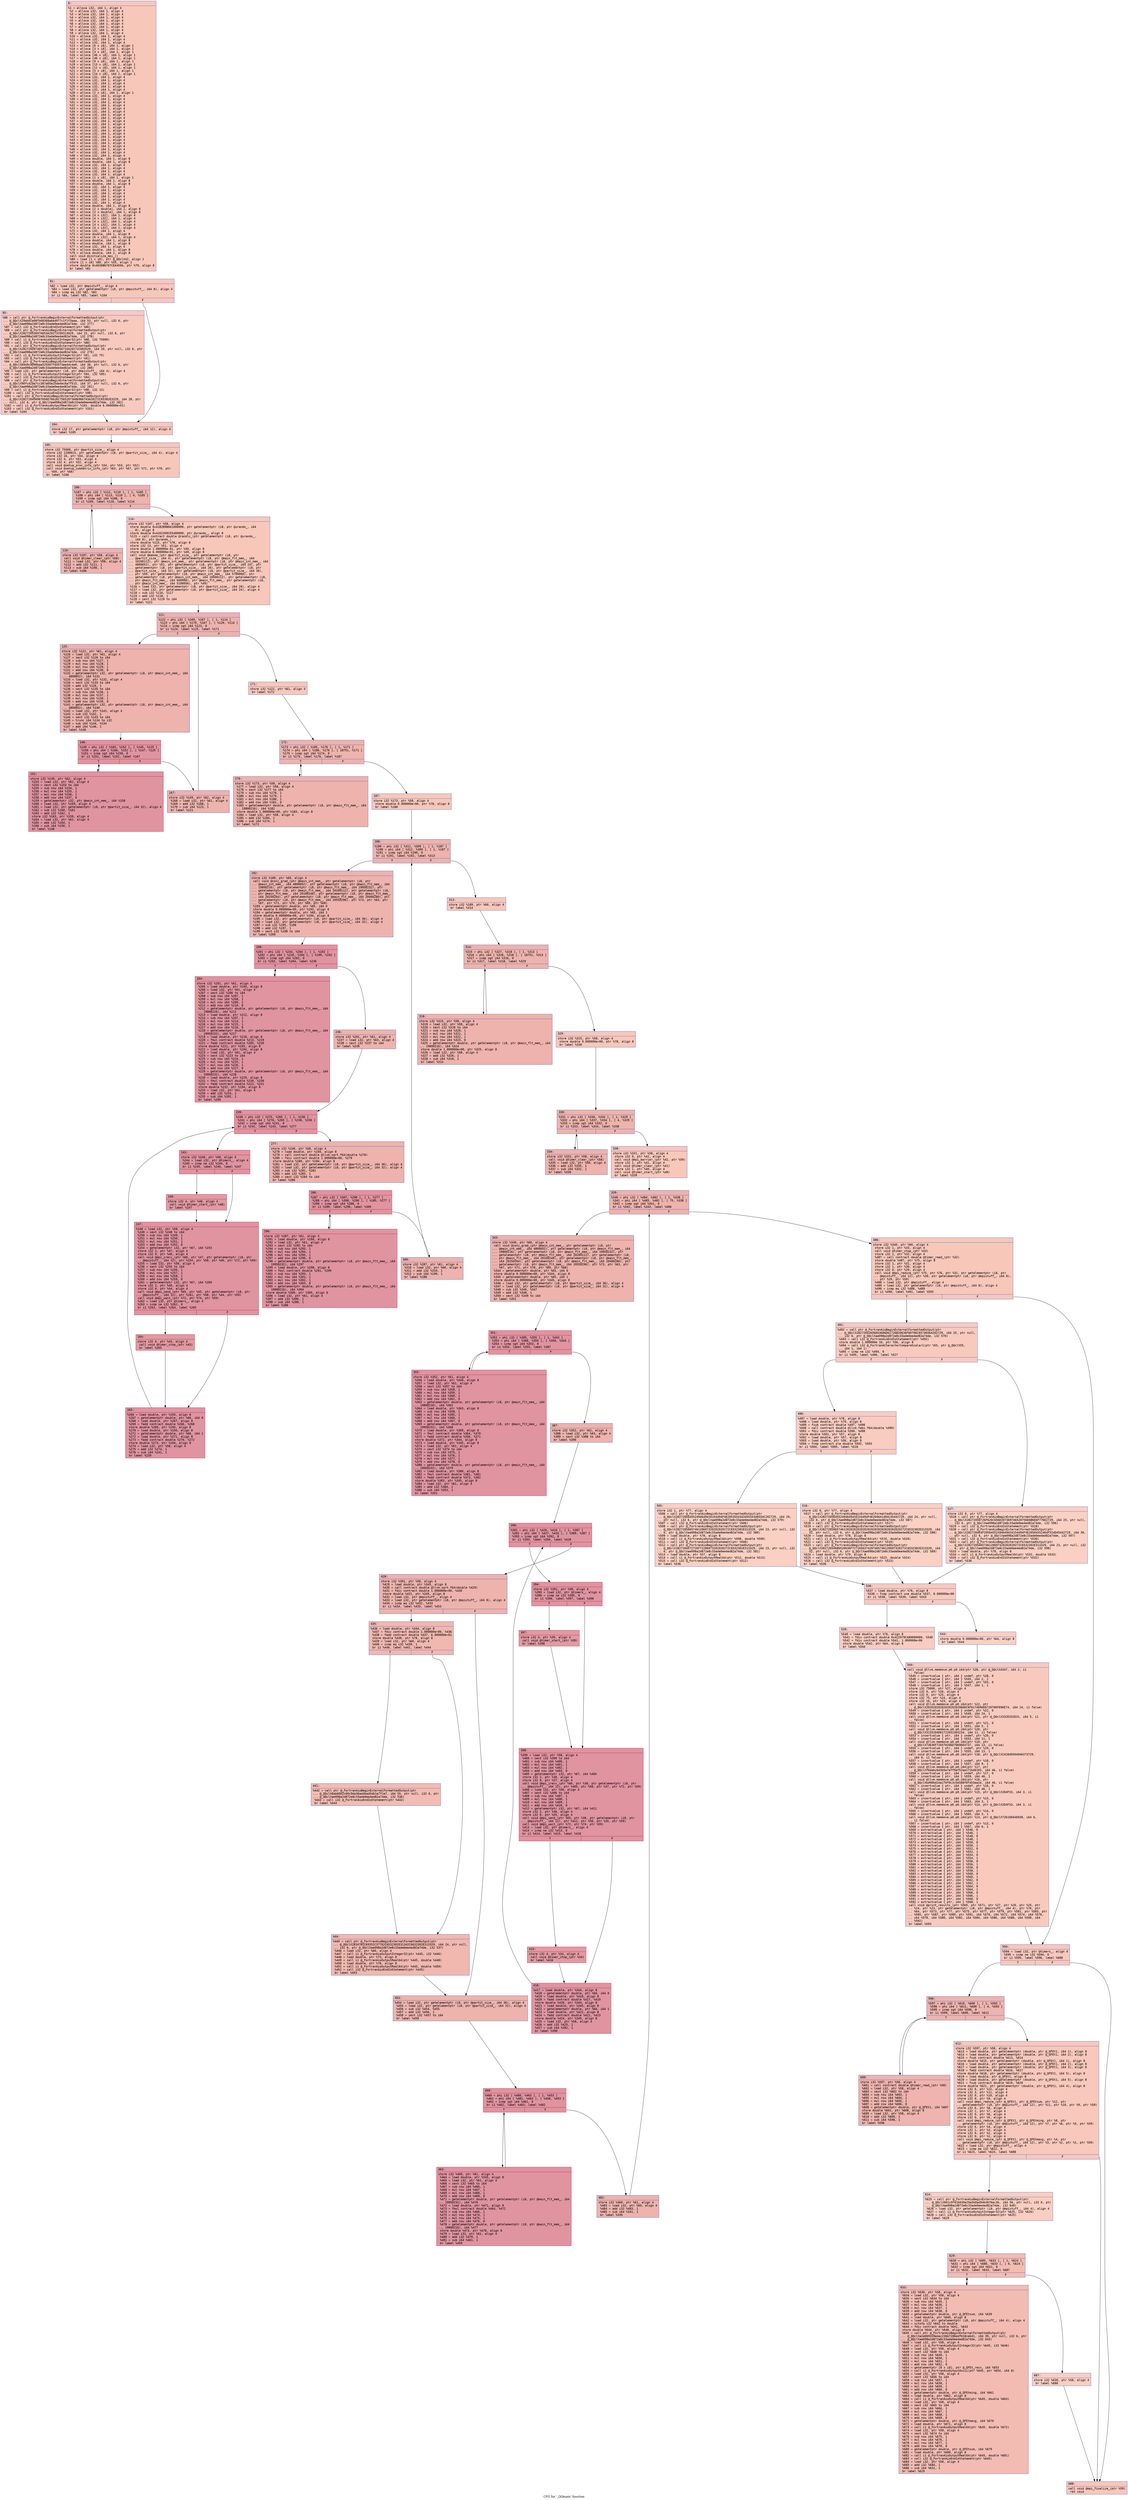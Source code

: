 digraph "CFG for '_QQmain' function" {
	label="CFG for '_QQmain' function";

	Node0x558b23f161f0 [shape=record,color="#3d50c3ff", style=filled, fillcolor="#ec7f6370" fontname="Courier",label="{0:\l|  %1 = alloca i32, i64 1, align 4\l  %2 = alloca i32, i64 1, align 4\l  %3 = alloca i32, i64 1, align 4\l  %4 = alloca i32, i64 1, align 4\l  %5 = alloca i32, i64 1, align 4\l  %6 = alloca i32, i64 1, align 4\l  %7 = alloca i32, i64 1, align 4\l  %8 = alloca i32, i64 1, align 4\l  %9 = alloca i32, i64 1, align 4\l  %10 = alloca i32, i64 1, align 4\l  %11 = alloca i32, i64 1, align 4\l  %12 = alloca i32, i64 1, align 4\l  %13 = alloca [6 x i8], i64 1, align 1\l  %14 = alloca [3 x i8], i64 1, align 1\l  %15 = alloca [3 x i8], i64 1, align 1\l  %16 = alloca [46 x i8], i64 1, align 1\l  %17 = alloca [46 x i8], i64 1, align 1\l  %18 = alloca [9 x i8], i64 1, align 1\l  %19 = alloca [13 x i8], i64 1, align 1\l  %20 = alloca [11 x i8], i64 1, align 1\l  %21 = alloca [5 x i8], i64 1, align 1\l  %22 = alloca [24 x i8], i64 1, align 1\l  %23 = alloca i32, i64 1, align 4\l  %24 = alloca i32, i64 1, align 4\l  %25 = alloca i32, i64 1, align 4\l  %26 = alloca i32, i64 1, align 4\l  %27 = alloca i32, i64 1, align 4\l  %28 = alloca [2 x i8], i64 1, align 1\l  %29 = alloca i32, i64 1, align 4\l  %30 = alloca i32, i64 1, align 4\l  %31 = alloca i32, i64 1, align 4\l  %32 = alloca i32, i64 1, align 4\l  %33 = alloca i32, i64 1, align 4\l  %34 = alloca i32, i64 1, align 4\l  %35 = alloca i32, i64 1, align 4\l  %36 = alloca i32, i64 1, align 4\l  %37 = alloca i32, i64 1, align 4\l  %38 = alloca i32, i64 1, align 4\l  %39 = alloca i32, i64 1, align 4\l  %40 = alloca i32, i64 1, align 4\l  %41 = alloca i32, i64 1, align 4\l  %42 = alloca i32, i64 1, align 4\l  %43 = alloca i32, i64 1, align 4\l  %44 = alloca i32, i64 1, align 4\l  %45 = alloca i32, i64 1, align 4\l  %46 = alloca i32, i64 1, align 4\l  %47 = alloca i32, i64 1, align 4\l  %48 = alloca i32, i64 1, align 4\l  %49 = alloca double, i64 1, align 8\l  %50 = alloca double, i64 1, align 8\l  %51 = alloca i32, i64 1, align 4\l  %52 = alloca i32, i64 1, align 4\l  %53 = alloca i32, i64 1, align 4\l  %54 = alloca i32, i64 1, align 4\l  %55 = alloca [1 x i8], i64 1, align 1\l  %56 = alloca double, i64 1, align 8\l  %57 = alloca double, i64 1, align 8\l  %58 = alloca i32, i64 1, align 4\l  %59 = alloca i32, i64 1, align 4\l  %60 = alloca i32, i64 1, align 4\l  %61 = alloca i32, i64 1, align 4\l  %62 = alloca i32, i64 1, align 4\l  %63 = alloca i32, i64 1, align 4\l  %64 = alloca double, i64 1, align 8\l  %65 = alloca [2 x double], i64 1, align 8\l  %66 = alloca [2 x double], i64 1, align 8\l  %67 = alloca [4 x i32], i64 1, align 4\l  %68 = alloca [4 x i32], i64 1, align 4\l  %69 = alloca [4 x i32], i64 1, align 4\l  %70 = alloca [4 x i32], i64 1, align 4\l  %71 = alloca [4 x i32], i64 1, align 4\l  %72 = alloca i32, i64 1, align 4\l  %73 = alloca double, i64 1, align 8\l  %74 = alloca [6 x i32], i64 1, align 4\l  %75 = alloca double, i64 1, align 8\l  %76 = alloca double, i64 1, align 8\l  %77 = alloca i32, i64 1, align 4\l  %78 = alloca double, i64 1, align 8\l  %79 = alloca double, i64 1, align 8\l  call void @initialize_mpi_()\l  %80 = load [1 x i8], ptr @_QQclX42, align 1\l  store [1 x i8] %80, ptr %55, align 1\l  store double 0x4036B6767CEA459A, ptr %79, align 8\l  br label %81\l}"];
	Node0x558b23f161f0 -> Node0x558b23f199c0[tooltip="0 -> 81\nProbability 100.00%" ];
	Node0x558b23f199c0 [shape=record,color="#3d50c3ff", style=filled, fillcolor="#ec7f6370" fontname="Courier",label="{81:\l|  %82 = load i32, ptr @mpistuff_, align 4\l  %83 = load i32, ptr getelementptr (i8, ptr @mpistuff_, i64 8), align 4\l  %84 = icmp eq i32 %82, %83\l  br i1 %84, label %85, label %104\l|{<s0>T|<s1>F}}"];
	Node0x558b23f199c0:s0 -> Node0x558b23ee96f0[tooltip="81 -> 85\nProbability 50.00%" ];
	Node0x558b23f199c0:s1 -> Node0x558b23ee9740[tooltip="81 -> 104\nProbability 50.00%" ];
	Node0x558b23ee96f0 [shape=record,color="#3d50c3ff", style=filled, fillcolor="#ef886b70" fontname="Courier",label="{85:\l|  %86 = call ptr @_FortranAioBeginExternalFormattedOutput(ptr\l... @_QQclX29ab0ce08fb68368a6e4977c1f1f3aaa, i64 53, ptr null, i32 6, ptr\l... @_QQclXae098a2d872e8c33ade0ee4ed82a74de, i32 277)\l  %87 = call i32 @_FortranAioEndIoStatement(ptr %86)\l  %88 = call ptr @_FortranAioBeginExternalFormattedOutput(ptr\l... @_QQclX28272053697A653A20272C69313029, i64 15, ptr null, i32 6, ptr\l... @_QQclXae098a2d872e8c33ade0ee4ed82a74de, i32 278)\l  %89 = call i1 @_FortranAioOutputInteger32(ptr %88, i32 75000)\l  %90 = call i32 @_FortranAioEndIoStatement(ptr %88)\l  %91 = call ptr @_FortranAioBeginExternalFormattedOutput(ptr\l... @_QQclX282720497465726174696F6E733A20272C693529, i64 20, ptr null, i32 6, ptr\l... @_QQclXae098a2d872e8c33ade0ee4ed82a74de, i32 279)\l  %92 = call i1 @_FortranAioOutputInteger32(ptr %91, i32 75)\l  %93 = call i32 @_FortranAioEndIoStatement(ptr %91)\l  %94 = call ptr @_FortranAioBeginExternalFormattedOutput(ptr\l... @_QQclX6949c9090baa525507fd3573ee44c4e0, i64 36, ptr null, i32 6, ptr\l... @_QQclXae098a2d872e8c33ade0ee4ed82a74de, i32 280)\l  %95 = load i32, ptr getelementptr (i8, ptr @mpistuff_, i64 4), align 4\l  %96 = call i1 @_FortranAioOutputInteger32(ptr %94, i32 %95)\l  %97 = call i32 @_FortranAioEndIoStatement(ptr %94)\l  %98 = call ptr @_FortranAioBeginExternalFormattedOutput(ptr\l... @_QQclX90fc42aa7cc387a05e25de4ec6a7f515, i64 37, ptr null, i32 6, ptr\l... @_QQclXae098a2d872e8c33ade0ee4ed82a74de, i32 281)\l  %99 = call i1 @_FortranAioOutputInteger32(ptr %98, i32 13)\l  %100 = call i32 @_FortranAioEndIoStatement(ptr %98)\l  %101 = call ptr @_FortranAioBeginExternalFormattedOutput(ptr\l... @_QQclX282720456967656E76616C75652073686966743A20272C65382E3329, i64 28, ptr\l... null, i32 6, ptr @_QQclXae098a2d872e8c33ade0ee4ed82a74de, i32 282)\l  %102 = call i1 @_FortranAioOutputReal64(ptr %101, double 6.000000e+01)\l  %103 = call i32 @_FortranAioEndIoStatement(ptr %101)\l  br label %104\l}"];
	Node0x558b23ee96f0 -> Node0x558b23ee9740[tooltip="85 -> 104\nProbability 100.00%" ];
	Node0x558b23ee9740 [shape=record,color="#3d50c3ff", style=filled, fillcolor="#ec7f6370" fontname="Courier",label="{104:\l|  store i32 17, ptr getelementptr (i8, ptr @mpistuff_, i64 12), align 4\l  br label %105\l}"];
	Node0x558b23ee9740 -> Node0x558b23f18330[tooltip="104 -> 105\nProbability 100.00%" ];
	Node0x558b23f18330 [shape=record,color="#3d50c3ff", style=filled, fillcolor="#ec7f6370" fontname="Courier",label="{105:\l|  store i32 75000, ptr @partit_size_, align 4\l  store i32 1200013, ptr getelementptr (i8, ptr @partit_size_, i64 4), align 4\l  store i32 16, ptr %54, align 4\l  store i32 4, ptr %53, align 4\l  store i32 4, ptr %52, align 4\l  call void @setup_proc_info_(ptr %54, ptr %53, ptr %52)\l  call void @setup_submatrix_info_(ptr %63, ptr %67, ptr %71, ptr %70, ptr\l... %69, ptr %68)\l  br label %106\l}"];
	Node0x558b23f18330 -> Node0x558b23f581d0[tooltip="105 -> 106\nProbability 100.00%" ];
	Node0x558b23f581d0 [shape=record,color="#3d50c3ff", style=filled, fillcolor="#d6524470" fontname="Courier",label="{106:\l|  %107 = phi i32 [ %112, %110 ], [ 1, %105 ]\l  %108 = phi i64 [ %113, %110 ], [ 4, %105 ]\l  %109 = icmp sgt i64 %108, 0\l  br i1 %109, label %110, label %114\l|{<s0>T|<s1>F}}"];
	Node0x558b23f581d0:s0 -> Node0x558b23f58290[tooltip="106 -> 110\nProbability 96.88%" ];
	Node0x558b23f581d0:s1 -> Node0x558b23f584f0[tooltip="106 -> 114\nProbability 3.12%" ];
	Node0x558b23f58290 [shape=record,color="#3d50c3ff", style=filled, fillcolor="#d6524470" fontname="Courier",label="{110:\l|  store i32 %107, ptr %58, align 4\l  call void @timer_clear_(ptr %58)\l  %111 = load i32, ptr %58, align 4\l  %112 = add i32 %111, 1\l  %113 = sub i64 %108, 1\l  br label %106\l}"];
	Node0x558b23f58290 -> Node0x558b23f581d0[tooltip="110 -> 106\nProbability 100.00%" ];
	Node0x558b23f584f0 [shape=record,color="#3d50c3ff", style=filled, fillcolor="#ec7f6370" fontname="Courier",label="{114:\l|  store i32 %107, ptr %58, align 4\l  store double 0x41B2B9B0A1000000, ptr getelementptr (i8, ptr @urando_, i64\l... 8), align 8\l  store double 0x41D2309CE5400000, ptr @urando_, align 8\l  %115 = call contract double @randlc_(ptr getelementptr (i8, ptr @urando_,\l... i64 8), ptr @urando_)\l  store double %115, ptr %78, align 8\l  store i32 13, ptr %51, align 4\l  store double 1.000000e-01, ptr %50, align 8\l  store double 6.000000e+01, ptr %49, align 8\l  call void @makea_(ptr @partit_size_, ptr getelementptr (i8, ptr\l... @partit_size_, i64 4), ptr getelementptr (i8, ptr @main_flt_mem_, i64\l... 10200112), ptr @main_int_mem_, ptr getelementptr (i8, ptr @main_int_mem_, i64\l... 4800052), ptr %51, ptr getelementptr (i8, ptr @partit_size_, i64 24), ptr\l... getelementptr (i8, ptr @partit_size_, i64 28), ptr getelementptr (i8, ptr\l... @partit_size_, i64 32), ptr getelementptr (i8, ptr @partit_size_, i64 36),\l... ptr %50, ptr getelementptr (i8, ptr @main_int_mem_, i64 5700060), ptr\l... getelementptr (i8, ptr @main_int_mem_, i64 10500112), ptr getelementptr (i8,\l... ptr @main_flt_mem_, i64 600008), ptr @main_flt_mem_, ptr getelementptr (i8,\l... ptr @main_int_mem_, i64 5100056), ptr %49)\l  %116 = load i32, ptr getelementptr (i8, ptr @partit_size_, i64 28), align 4\l  %117 = load i32, ptr getelementptr (i8, ptr @partit_size_, i64 24), align 4\l  %118 = sub i32 %116, %117\l  %119 = add i32 %118, 1\l  %120 = sext i32 %119 to i64\l  br label %121\l}"];
	Node0x558b23f584f0 -> Node0x558b23f59da0[tooltip="114 -> 121\nProbability 100.00%" ];
	Node0x558b23f59da0 [shape=record,color="#3d50c3ff", style=filled, fillcolor="#d6524470" fontname="Courier",label="{121:\l|  %122 = phi i32 [ %169, %167 ], [ 1, %114 ]\l  %123 = phi i64 [ %170, %167 ], [ %120, %114 ]\l  %124 = icmp sgt i64 %123, 0\l  br i1 %124, label %125, label %171\l|{<s0>T|<s1>F}}"];
	Node0x558b23f59da0:s0 -> Node0x558b23f5a130[tooltip="121 -> 125\nProbability 96.88%" ];
	Node0x558b23f59da0:s1 -> Node0x558b23f5a1c0[tooltip="121 -> 171\nProbability 3.12%" ];
	Node0x558b23f5a130 [shape=record,color="#3d50c3ff", style=filled, fillcolor="#d6524470" fontname="Courier",label="{125:\l|  store i32 %122, ptr %61, align 4\l  %126 = load i32, ptr %61, align 4\l  %127 = sext i32 %126 to i64\l  %128 = sub nsw i64 %127, 1\l  %129 = mul nsw i64 %128, 1\l  %130 = mul nsw i64 %129, 1\l  %131 = add nsw i64 %130, 0\l  %132 = getelementptr i32, ptr getelementptr (i8, ptr @main_int_mem_, i64\l... 4800052), i64 %131\l  %133 = load i32, ptr %132, align 4\l  %134 = sext i32 %133 to i64\l  %135 = add i32 %126, 1\l  %136 = sext i32 %135 to i64\l  %137 = sub nsw i64 %136, 1\l  %138 = mul nsw i64 %137, 1\l  %139 = mul nsw i64 %138, 1\l  %140 = add nsw i64 %139, 0\l  %141 = getelementptr i32, ptr getelementptr (i8, ptr @main_int_mem_, i64\l... 4800052), i64 %140\l  %142 = load i32, ptr %141, align 4\l  %143 = sub i32 %142, 1\l  %144 = sext i32 %143 to i64\l  %145 = trunc i64 %134 to i32\l  %146 = sub i64 %144, %134\l  %147 = add i64 %146, 1\l  br label %148\l}"];
	Node0x558b23f5a130 -> Node0x558b23f5af50[tooltip="125 -> 148\nProbability 100.00%" ];
	Node0x558b23f5af50 [shape=record,color="#b70d28ff", style=filled, fillcolor="#b70d2870" fontname="Courier",label="{148:\l|  %149 = phi i32 [ %165, %152 ], [ %145, %125 ]\l  %150 = phi i64 [ %166, %152 ], [ %147, %125 ]\l  %151 = icmp sgt i64 %150, 0\l  br i1 %151, label %152, label %167\l|{<s0>T|<s1>F}}"];
	Node0x558b23f5af50:s0 -> Node0x558b23f5b040[tooltip="148 -> 152\nProbability 96.88%" ];
	Node0x558b23f5af50:s1 -> Node0x558b23f59e60[tooltip="148 -> 167\nProbability 3.12%" ];
	Node0x558b23f5b040 [shape=record,color="#b70d28ff", style=filled, fillcolor="#b70d2870" fontname="Courier",label="{152:\l|  store i32 %149, ptr %62, align 4\l  %153 = load i32, ptr %62, align 4\l  %154 = sext i32 %153 to i64\l  %155 = sub nsw i64 %154, 1\l  %156 = mul nsw i64 %155, 1\l  %157 = mul nsw i64 %156, 1\l  %158 = add nsw i64 %157, 0\l  %159 = getelementptr i32, ptr @main_int_mem_, i64 %158\l  %160 = load i32, ptr %159, align 4\l  %161 = load i32, ptr getelementptr (i8, ptr @partit_size_, i64 32), align 4\l  %162 = sub i32 %160, %161\l  %163 = add i32 %162, 1\l  store i32 %163, ptr %159, align 4\l  %164 = load i32, ptr %62, align 4\l  %165 = add i32 %164, 1\l  %166 = sub i64 %150, 1\l  br label %148\l}"];
	Node0x558b23f5b040 -> Node0x558b23f5af50[tooltip="152 -> 148\nProbability 100.00%" ];
	Node0x558b23f59e60 [shape=record,color="#3d50c3ff", style=filled, fillcolor="#d6524470" fontname="Courier",label="{167:\l|  store i32 %149, ptr %62, align 4\l  %168 = load i32, ptr %61, align 4\l  %169 = add i32 %168, 1\l  %170 = sub i64 %123, 1\l  br label %121\l}"];
	Node0x558b23f59e60 -> Node0x558b23f59da0[tooltip="167 -> 121\nProbability 100.00%" ];
	Node0x558b23f5a1c0 [shape=record,color="#3d50c3ff", style=filled, fillcolor="#ec7f6370" fontname="Courier",label="{171:\l|  store i32 %122, ptr %61, align 4\l  br label %172\l}"];
	Node0x558b23f5a1c0 -> Node0x558b23f5c090[tooltip="171 -> 172\nProbability 100.00%" ];
	Node0x558b23f5c090 [shape=record,color="#3d50c3ff", style=filled, fillcolor="#d6524470" fontname="Courier",label="{172:\l|  %173 = phi i32 [ %185, %176 ], [ 1, %171 ]\l  %174 = phi i64 [ %186, %176 ], [ 18751, %171 ]\l  %175 = icmp sgt i64 %174, 0\l  br i1 %175, label %176, label %187\l|{<s0>T|<s1>F}}"];
	Node0x558b23f5c090:s0 -> Node0x558b23f5c150[tooltip="172 -> 176\nProbability 96.88%" ];
	Node0x558b23f5c090:s1 -> Node0x558b23f5c3b0[tooltip="172 -> 187\nProbability 3.12%" ];
	Node0x558b23f5c150 [shape=record,color="#3d50c3ff", style=filled, fillcolor="#d6524470" fontname="Courier",label="{176:\l|  store i32 %173, ptr %58, align 4\l  %177 = load i32, ptr %58, align 4\l  %178 = sext i32 %177 to i64\l  %179 = sub nsw i64 %178, 1\l  %180 = mul nsw i64 %179, 1\l  %181 = mul nsw i64 %180, 1\l  %182 = add nsw i64 %181, 0\l  %183 = getelementptr double, ptr getelementptr (i8, ptr @main_flt_mem_, i64\l... 19800216), i64 %182\l  store double 1.000000e+00, ptr %183, align 8\l  %184 = load i32, ptr %58, align 4\l  %185 = add i32 %184, 1\l  %186 = sub i64 %174, 1\l  br label %172\l}"];
	Node0x558b23f5c150 -> Node0x558b23f5c090[tooltip="176 -> 172\nProbability 100.00%" ];
	Node0x558b23f5c3b0 [shape=record,color="#3d50c3ff", style=filled, fillcolor="#ec7f6370" fontname="Courier",label="{187:\l|  store i32 %173, ptr %58, align 4\l  store double 0.000000e+00, ptr %78, align 8\l  br label %188\l}"];
	Node0x558b23f5c3b0 -> Node0x558b23f5cd80[tooltip="187 -> 188\nProbability 100.00%" ];
	Node0x558b23f5cd80 [shape=record,color="#3d50c3ff", style=filled, fillcolor="#d6524470" fontname="Courier",label="{188:\l|  %189 = phi i32 [ %311, %309 ], [ 1, %187 ]\l  %190 = phi i64 [ %312, %309 ], [ 1, %187 ]\l  %191 = icmp sgt i64 %190, 0\l  br i1 %191, label %192, label %313\l|{<s0>T|<s1>F}}"];
	Node0x558b23f5cd80:s0 -> Node0x558b23f1beb0[tooltip="188 -> 192\nProbability 96.88%" ];
	Node0x558b23f5cd80:s1 -> Node0x558b23f1bf00[tooltip="188 -> 313\nProbability 3.12%" ];
	Node0x558b23f1beb0 [shape=record,color="#3d50c3ff", style=filled, fillcolor="#d6524470" fontname="Courier",label="{192:\l|  store i32 %189, ptr %60, align 4\l  call void @conj_grad_(ptr @main_int_mem_, ptr getelementptr (i8, ptr\l... @main_int_mem_, i64 4800052), ptr getelementptr (i8, ptr @main_flt_mem_, i64\l... 19800216), ptr getelementptr (i8, ptr @main_flt_mem_, i64 19950232), ptr\l... getelementptr (i8, ptr @main_flt_mem_, i64 10200112), ptr getelementptr (i8,\l... ptr @main_flt_mem_, i64 20100248), ptr getelementptr (i8, ptr @main_flt_mem_,\l... i64 20250264), ptr getelementptr (i8, ptr @main_flt_mem_, i64 20400280), ptr\l... getelementptr (i8, ptr @main_flt_mem_, i64 20550296), ptr %73, ptr %63, ptr\l... %67, ptr %71, ptr %70, ptr %69, ptr %68)\l  %193 = getelementptr double, ptr %65, i64 0\l  store double 0.000000e+00, ptr %193, align 8\l  %194 = getelementptr double, ptr %65, i64 1\l  store double 0.000000e+00, ptr %194, align 8\l  %195 = load i32, ptr getelementptr (i8, ptr @partit_size_, i64 36), align 4\l  %196 = load i32, ptr getelementptr (i8, ptr @partit_size_, i64 32), align 4\l  %197 = sub i32 %195, %196\l  %198 = add i32 %197, 1\l  %199 = sext i32 %198 to i64\l  br label %200\l}"];
	Node0x558b23f1beb0 -> Node0x558b23f1ccb0[tooltip="192 -> 200\nProbability 100.00%" ];
	Node0x558b23f1ccb0 [shape=record,color="#b70d28ff", style=filled, fillcolor="#b70d2870" fontname="Courier",label="{200:\l|  %201 = phi i32 [ %234, %204 ], [ 1, %192 ]\l  %202 = phi i64 [ %235, %204 ], [ %199, %192 ]\l  %203 = icmp sgt i64 %202, 0\l  br i1 %203, label %204, label %236\l|{<s0>T|<s1>F}}"];
	Node0x558b23f1ccb0:s0 -> Node0x558b23f1cd70[tooltip="200 -> 204\nProbability 96.88%" ];
	Node0x558b23f1ccb0:s1 -> Node0x558b23f5f270[tooltip="200 -> 236\nProbability 3.12%" ];
	Node0x558b23f1cd70 [shape=record,color="#b70d28ff", style=filled, fillcolor="#b70d2870" fontname="Courier",label="{204:\l|  store i32 %201, ptr %61, align 4\l  %205 = load double, ptr %193, align 8\l  %206 = load i32, ptr %61, align 4\l  %207 = sext i32 %206 to i64\l  %208 = sub nsw i64 %207, 1\l  %209 = mul nsw i64 %208, 1\l  %210 = mul nsw i64 %209, 1\l  %211 = add nsw i64 %210, 0\l  %212 = getelementptr double, ptr getelementptr (i8, ptr @main_flt_mem_, i64\l... 19800216), i64 %211\l  %213 = load double, ptr %212, align 8\l  %214 = sub nsw i64 %207, 1\l  %215 = mul nsw i64 %214, 1\l  %216 = mul nsw i64 %215, 1\l  %217 = add nsw i64 %216, 0\l  %218 = getelementptr double, ptr getelementptr (i8, ptr @main_flt_mem_, i64\l... 19950232), i64 %217\l  %219 = load double, ptr %218, align 8\l  %220 = fmul contract double %213, %219\l  %221 = fadd contract double %205, %220\l  store double %221, ptr %193, align 8\l  %222 = load double, ptr %194, align 8\l  %223 = load i32, ptr %61, align 4\l  %224 = sext i32 %223 to i64\l  %225 = sub nsw i64 %224, 1\l  %226 = mul nsw i64 %225, 1\l  %227 = mul nsw i64 %226, 1\l  %228 = add nsw i64 %227, 0\l  %229 = getelementptr double, ptr getelementptr (i8, ptr @main_flt_mem_, i64\l... 19950232), i64 %228\l  %230 = load double, ptr %229, align 8\l  %231 = fmul contract double %230, %230\l  %232 = fadd contract double %222, %231\l  store double %232, ptr %194, align 8\l  %233 = load i32, ptr %61, align 4\l  %234 = add i32 %233, 1\l  %235 = sub i64 %202, 1\l  br label %200\l}"];
	Node0x558b23f1cd70 -> Node0x558b23f1ccb0[tooltip="204 -> 200\nProbability 100.00%" ];
	Node0x558b23f5f270 [shape=record,color="#3d50c3ff", style=filled, fillcolor="#d6524470" fontname="Courier",label="{236:\l|  store i32 %201, ptr %61, align 4\l  %237 = load i32, ptr %63, align 4\l  %238 = sext i32 %237 to i64\l  br label %239\l}"];
	Node0x558b23f5f270 -> Node0x558b23f60870[tooltip="236 -> 239\nProbability 100.00%" ];
	Node0x558b23f60870 [shape=record,color="#b70d28ff", style=filled, fillcolor="#b70d2870" fontname="Courier",label="{239:\l|  %240 = phi i32 [ %275, %265 ], [ 1, %236 ]\l  %241 = phi i64 [ %276, %265 ], [ %238, %236 ]\l  %242 = icmp sgt i64 %241, 0\l  br i1 %242, label %243, label %277\l|{<s0>T|<s1>F}}"];
	Node0x558b23f60870:s0 -> Node0x558b23f60b90[tooltip="239 -> 243\nProbability 96.88%" ];
	Node0x558b23f60870:s1 -> Node0x558b23f60be0[tooltip="239 -> 277\nProbability 3.12%" ];
	Node0x558b23f60b90 [shape=record,color="#b70d28ff", style=filled, fillcolor="#b70d2870" fontname="Courier",label="{243:\l|  store i32 %240, ptr %58, align 4\l  %244 = load i32, ptr @timers_, align 4\l  %245 = icmp ne i32 %244, 0\l  br i1 %245, label %246, label %247\l|{<s0>T|<s1>F}}"];
	Node0x558b23f60b90:s0 -> Node0x558b23f60ed0[tooltip="243 -> 246\nProbability 62.50%" ];
	Node0x558b23f60b90:s1 -> Node0x558b23f60f20[tooltip="243 -> 247\nProbability 37.50%" ];
	Node0x558b23f60ed0 [shape=record,color="#b70d28ff", style=filled, fillcolor="#bb1b2c70" fontname="Courier",label="{246:\l|  store i32 4, ptr %48, align 4\l  call void @timer_start_(ptr %48)\l  br label %247\l}"];
	Node0x558b23f60ed0 -> Node0x558b23f60f20[tooltip="246 -> 247\nProbability 100.00%" ];
	Node0x558b23f60f20 [shape=record,color="#b70d28ff", style=filled, fillcolor="#b70d2870" fontname="Courier",label="{247:\l|  %248 = load i32, ptr %58, align 4\l  %249 = sext i32 %248 to i64\l  %250 = sub nsw i64 %249, 1\l  %251 = mul nsw i64 %250, 1\l  %252 = mul nsw i64 %251, 1\l  %253 = add nsw i64 %252, 0\l  %254 = getelementptr i32, ptr %67, i64 %253\l  store i32 2, ptr %47, align 4\l  store i32 0, ptr %46, align 4\l  call void @mpi_irecv_(ptr %66, ptr %47, ptr getelementptr (i8, ptr\l... @mpistuff_, i64 12), ptr %254, ptr %58, ptr %46, ptr %72, ptr %59)\l  %255 = load i32, ptr %58, align 4\l  %256 = sext i32 %255 to i64\l  %257 = sub nsw i64 %256, 1\l  %258 = mul nsw i64 %257, 1\l  %259 = mul nsw i64 %258, 1\l  %260 = add nsw i64 %259, 0\l  %261 = getelementptr i32, ptr %67, i64 %260\l  store i32 2, ptr %45, align 4\l  store i32 0, ptr %44, align 4\l  call void @mpi_send_(ptr %65, ptr %45, ptr getelementptr (i8, ptr\l... @mpistuff_, i64 12), ptr %261, ptr %58, ptr %44, ptr %59)\l  call void @mpi_wait_(ptr %72, ptr %74, ptr %59)\l  %262 = load i32, ptr @timers_, align 4\l  %263 = icmp ne i32 %262, 0\l  br i1 %263, label %264, label %265\l|{<s0>T|<s1>F}}"];
	Node0x558b23f60f20:s0 -> Node0x558b23f62510[tooltip="247 -> 264\nProbability 62.50%" ];
	Node0x558b23f60f20:s1 -> Node0x558b23f60930[tooltip="247 -> 265\nProbability 37.50%" ];
	Node0x558b23f62510 [shape=record,color="#b70d28ff", style=filled, fillcolor="#bb1b2c70" fontname="Courier",label="{264:\l|  store i32 4, ptr %43, align 4\l  call void @timer_stop_(ptr %43)\l  br label %265\l}"];
	Node0x558b23f62510 -> Node0x558b23f60930[tooltip="264 -> 265\nProbability 100.00%" ];
	Node0x558b23f60930 [shape=record,color="#b70d28ff", style=filled, fillcolor="#b70d2870" fontname="Courier",label="{265:\l|  %266 = load double, ptr %193, align 8\l  %267 = getelementptr double, ptr %66, i64 0\l  %268 = load double, ptr %267, align 8\l  %269 = fadd contract double %266, %268\l  store double %269, ptr %193, align 8\l  %270 = load double, ptr %194, align 8\l  %271 = getelementptr double, ptr %66, i64 1\l  %272 = load double, ptr %271, align 8\l  %273 = fadd contract double %270, %272\l  store double %273, ptr %194, align 8\l  %274 = load i32, ptr %58, align 4\l  %275 = add i32 %274, 1\l  %276 = sub i64 %241, 1\l  br label %239\l}"];
	Node0x558b23f60930 -> Node0x558b23f60870[tooltip="265 -> 239\nProbability 100.00%" ];
	Node0x558b23f60be0 [shape=record,color="#3d50c3ff", style=filled, fillcolor="#d6524470" fontname="Courier",label="{277:\l|  store i32 %240, ptr %58, align 4\l  %278 = load double, ptr %194, align 8\l  %279 = call contract double @llvm.sqrt.f64(double %278)\l  %280 = fdiv contract double 1.000000e+00, %279\l  store double %280, ptr %194, align 8\l  %281 = load i32, ptr getelementptr (i8, ptr @partit_size_, i64 36), align 4\l  %282 = load i32, ptr getelementptr (i8, ptr @partit_size_, i64 32), align 4\l  %283 = sub i32 %281, %282\l  %284 = add i32 %283, 1\l  %285 = sext i32 %284 to i64\l  br label %286\l}"];
	Node0x558b23f60be0 -> Node0x558b23f63750[tooltip="277 -> 286\nProbability 100.00%" ];
	Node0x558b23f63750 [shape=record,color="#b70d28ff", style=filled, fillcolor="#b70d2870" fontname="Courier",label="{286:\l|  %287 = phi i32 [ %307, %290 ], [ 1, %277 ]\l  %288 = phi i64 [ %308, %290 ], [ %285, %277 ]\l  %289 = icmp sgt i64 %288, 0\l  br i1 %289, label %290, label %309\l|{<s0>T|<s1>F}}"];
	Node0x558b23f63750:s0 -> Node0x558b23f63810[tooltip="286 -> 290\nProbability 96.88%" ];
	Node0x558b23f63750:s1 -> Node0x558b23f5ce40[tooltip="286 -> 309\nProbability 3.12%" ];
	Node0x558b23f63810 [shape=record,color="#b70d28ff", style=filled, fillcolor="#b70d2870" fontname="Courier",label="{290:\l|  store i32 %287, ptr %61, align 4\l  %291 = load double, ptr %194, align 8\l  %292 = load i32, ptr %61, align 4\l  %293 = sext i32 %292 to i64\l  %294 = sub nsw i64 %293, 1\l  %295 = mul nsw i64 %294, 1\l  %296 = mul nsw i64 %295, 1\l  %297 = add nsw i64 %296, 0\l  %298 = getelementptr double, ptr getelementptr (i8, ptr @main_flt_mem_, i64\l... 19950232), i64 %297\l  %299 = load double, ptr %298, align 8\l  %300 = fmul contract double %291, %299\l  %301 = sub nsw i64 %293, 1\l  %302 = mul nsw i64 %301, 1\l  %303 = mul nsw i64 %302, 1\l  %304 = add nsw i64 %303, 0\l  %305 = getelementptr double, ptr getelementptr (i8, ptr @main_flt_mem_, i64\l... 19800216), i64 %304\l  store double %300, ptr %305, align 8\l  %306 = load i32, ptr %61, align 4\l  %307 = add i32 %306, 1\l  %308 = sub i64 %288, 1\l  br label %286\l}"];
	Node0x558b23f63810 -> Node0x558b23f63750[tooltip="290 -> 286\nProbability 100.00%" ];
	Node0x558b23f5ce40 [shape=record,color="#3d50c3ff", style=filled, fillcolor="#d6524470" fontname="Courier",label="{309:\l|  store i32 %287, ptr %61, align 4\l  %310 = load i32, ptr %60, align 4\l  %311 = add i32 %310, 1\l  %312 = sub i64 %190, 1\l  br label %188\l}"];
	Node0x558b23f5ce40 -> Node0x558b23f5cd80[tooltip="309 -> 188\nProbability 100.00%" ];
	Node0x558b23f1bf00 [shape=record,color="#3d50c3ff", style=filled, fillcolor="#ec7f6370" fontname="Courier",label="{313:\l|  store i32 %189, ptr %60, align 4\l  br label %314\l}"];
	Node0x558b23f1bf00 -> Node0x558b23f64a00[tooltip="313 -> 314\nProbability 100.00%" ];
	Node0x558b23f64a00 [shape=record,color="#3d50c3ff", style=filled, fillcolor="#d6524470" fontname="Courier",label="{314:\l|  %315 = phi i32 [ %327, %318 ], [ 1, %313 ]\l  %316 = phi i64 [ %328, %318 ], [ 18751, %313 ]\l  %317 = icmp sgt i64 %316, 0\l  br i1 %317, label %318, label %329\l|{<s0>T|<s1>F}}"];
	Node0x558b23f64a00:s0 -> Node0x558b23f64ac0[tooltip="314 -> 318\nProbability 96.88%" ];
	Node0x558b23f64a00:s1 -> Node0x558b23f64d20[tooltip="314 -> 329\nProbability 3.12%" ];
	Node0x558b23f64ac0 [shape=record,color="#3d50c3ff", style=filled, fillcolor="#d6524470" fontname="Courier",label="{318:\l|  store i32 %315, ptr %58, align 4\l  %319 = load i32, ptr %58, align 4\l  %320 = sext i32 %319 to i64\l  %321 = sub nsw i64 %320, 1\l  %322 = mul nsw i64 %321, 1\l  %323 = mul nsw i64 %322, 1\l  %324 = add nsw i64 %323, 0\l  %325 = getelementptr double, ptr getelementptr (i8, ptr @main_flt_mem_, i64\l... 19800216), i64 %324\l  store double 1.000000e+00, ptr %325, align 8\l  %326 = load i32, ptr %58, align 4\l  %327 = add i32 %326, 1\l  %328 = sub i64 %316, 1\l  br label %314\l}"];
	Node0x558b23f64ac0 -> Node0x558b23f64a00[tooltip="318 -> 314\nProbability 100.00%" ];
	Node0x558b23f64d20 [shape=record,color="#3d50c3ff", style=filled, fillcolor="#ec7f6370" fontname="Courier",label="{329:\l|  store i32 %315, ptr %58, align 4\l  store double 0.000000e+00, ptr %78, align 8\l  br label %330\l}"];
	Node0x558b23f64d20 -> Node0x558b23f65680[tooltip="329 -> 330\nProbability 100.00%" ];
	Node0x558b23f65680 [shape=record,color="#3d50c3ff", style=filled, fillcolor="#d6524470" fontname="Courier",label="{330:\l|  %331 = phi i32 [ %336, %334 ], [ 1, %329 ]\l  %332 = phi i64 [ %337, %334 ], [ 4, %329 ]\l  %333 = icmp sgt i64 %332, 0\l  br i1 %333, label %334, label %338\l|{<s0>T|<s1>F}}"];
	Node0x558b23f65680:s0 -> Node0x558b23f65740[tooltip="330 -> 334\nProbability 96.88%" ];
	Node0x558b23f65680:s1 -> Node0x558b23f659a0[tooltip="330 -> 338\nProbability 3.12%" ];
	Node0x558b23f65740 [shape=record,color="#3d50c3ff", style=filled, fillcolor="#d6524470" fontname="Courier",label="{334:\l|  store i32 %331, ptr %58, align 4\l  call void @timer_clear_(ptr %58)\l  %335 = load i32, ptr %58, align 4\l  %336 = add i32 %335, 1\l  %337 = sub i64 %332, 1\l  br label %330\l}"];
	Node0x558b23f65740 -> Node0x558b23f65680[tooltip="334 -> 330\nProbability 100.00%" ];
	Node0x558b23f659a0 [shape=record,color="#3d50c3ff", style=filled, fillcolor="#ec7f6370" fontname="Courier",label="{338:\l|  store i32 %331, ptr %58, align 4\l  store i32 0, ptr %42, align 4\l  call void @mpi_barrier_(ptr %42, ptr %59)\l  store i32 1, ptr %41, align 4\l  call void @timer_clear_(ptr %41)\l  store i32 1, ptr %40, align 4\l  call void @timer_start_(ptr %40)\l  br label %339\l}"];
	Node0x558b23f659a0 -> Node0x558b23f66490[tooltip="338 -> 339\nProbability 100.00%" ];
	Node0x558b23f66490 [shape=record,color="#3d50c3ff", style=filled, fillcolor="#d6524470" fontname="Courier",label="{339:\l|  %340 = phi i32 [ %484, %482 ], [ 1, %338 ]\l  %341 = phi i64 [ %485, %482 ], [ 75, %338 ]\l  %342 = icmp sgt i64 %341, 0\l  br i1 %342, label %343, label %486\l|{<s0>T|<s1>F}}"];
	Node0x558b23f66490:s0 -> Node0x558b23f667b0[tooltip="339 -> 343\nProbability 96.88%" ];
	Node0x558b23f66490:s1 -> Node0x558b23f66800[tooltip="339 -> 486\nProbability 3.12%" ];
	Node0x558b23f667b0 [shape=record,color="#3d50c3ff", style=filled, fillcolor="#d6524470" fontname="Courier",label="{343:\l|  store i32 %340, ptr %60, align 4\l  call void @conj_grad_(ptr @main_int_mem_, ptr getelementptr (i8, ptr\l... @main_int_mem_, i64 4800052), ptr getelementptr (i8, ptr @main_flt_mem_, i64\l... 19800216), ptr getelementptr (i8, ptr @main_flt_mem_, i64 19950232), ptr\l... getelementptr (i8, ptr @main_flt_mem_, i64 10200112), ptr getelementptr (i8,\l... ptr @main_flt_mem_, i64 20100248), ptr getelementptr (i8, ptr @main_flt_mem_,\l... i64 20250264), ptr getelementptr (i8, ptr @main_flt_mem_, i64 20400280), ptr\l... getelementptr (i8, ptr @main_flt_mem_, i64 20550296), ptr %73, ptr %63, ptr\l... %67, ptr %71, ptr %70, ptr %69, ptr %68)\l  %344 = getelementptr double, ptr %65, i64 0\l  store double 0.000000e+00, ptr %344, align 8\l  %345 = getelementptr double, ptr %65, i64 1\l  store double 0.000000e+00, ptr %345, align 8\l  %346 = load i32, ptr getelementptr (i8, ptr @partit_size_, i64 36), align 4\l  %347 = load i32, ptr getelementptr (i8, ptr @partit_size_, i64 32), align 4\l  %348 = sub i32 %346, %347\l  %349 = add i32 %348, 1\l  %350 = sext i32 %349 to i64\l  br label %351\l}"];
	Node0x558b23f667b0 -> Node0x558b23f67180[tooltip="343 -> 351\nProbability 100.00%" ];
	Node0x558b23f67180 [shape=record,color="#b70d28ff", style=filled, fillcolor="#b70d2870" fontname="Courier",label="{351:\l|  %352 = phi i32 [ %385, %355 ], [ 1, %343 ]\l  %353 = phi i64 [ %386, %355 ], [ %350, %343 ]\l  %354 = icmp sgt i64 %353, 0\l  br i1 %354, label %355, label %387\l|{<s0>T|<s1>F}}"];
	Node0x558b23f67180:s0 -> Node0x558b23f67240[tooltip="351 -> 355\nProbability 96.88%" ];
	Node0x558b23f67180:s1 -> Node0x558b23f674a0[tooltip="351 -> 387\nProbability 3.12%" ];
	Node0x558b23f67240 [shape=record,color="#b70d28ff", style=filled, fillcolor="#b70d2870" fontname="Courier",label="{355:\l|  store i32 %352, ptr %61, align 4\l  %356 = load double, ptr %344, align 8\l  %357 = load i32, ptr %61, align 4\l  %358 = sext i32 %357 to i64\l  %359 = sub nsw i64 %358, 1\l  %360 = mul nsw i64 %359, 1\l  %361 = mul nsw i64 %360, 1\l  %362 = add nsw i64 %361, 0\l  %363 = getelementptr double, ptr getelementptr (i8, ptr @main_flt_mem_, i64\l... 19800216), i64 %362\l  %364 = load double, ptr %363, align 8\l  %365 = sub nsw i64 %358, 1\l  %366 = mul nsw i64 %365, 1\l  %367 = mul nsw i64 %366, 1\l  %368 = add nsw i64 %367, 0\l  %369 = getelementptr double, ptr getelementptr (i8, ptr @main_flt_mem_, i64\l... 19950232), i64 %368\l  %370 = load double, ptr %369, align 8\l  %371 = fmul contract double %364, %370\l  %372 = fadd contract double %356, %371\l  store double %372, ptr %344, align 8\l  %373 = load double, ptr %345, align 8\l  %374 = load i32, ptr %61, align 4\l  %375 = sext i32 %374 to i64\l  %376 = sub nsw i64 %375, 1\l  %377 = mul nsw i64 %376, 1\l  %378 = mul nsw i64 %377, 1\l  %379 = add nsw i64 %378, 0\l  %380 = getelementptr double, ptr getelementptr (i8, ptr @main_flt_mem_, i64\l... 19950232), i64 %379\l  %381 = load double, ptr %380, align 8\l  %382 = fmul contract double %381, %381\l  %383 = fadd contract double %373, %382\l  store double %383, ptr %345, align 8\l  %384 = load i32, ptr %61, align 4\l  %385 = add i32 %384, 1\l  %386 = sub i64 %353, 1\l  br label %351\l}"];
	Node0x558b23f67240 -> Node0x558b23f67180[tooltip="355 -> 351\nProbability 100.00%" ];
	Node0x558b23f674a0 [shape=record,color="#3d50c3ff", style=filled, fillcolor="#d6524470" fontname="Courier",label="{387:\l|  store i32 %352, ptr %61, align 4\l  %388 = load i32, ptr %63, align 4\l  %389 = sext i32 %388 to i64\l  br label %390\l}"];
	Node0x558b23f674a0 -> Node0x558b23f5d4e0[tooltip="387 -> 390\nProbability 100.00%" ];
	Node0x558b23f5d4e0 [shape=record,color="#b70d28ff", style=filled, fillcolor="#b70d2870" fontname="Courier",label="{390:\l|  %391 = phi i32 [ %426, %416 ], [ 1, %387 ]\l  %392 = phi i64 [ %427, %416 ], [ %389, %387 ]\l  %393 = icmp sgt i64 %392, 0\l  br i1 %393, label %394, label %428\l|{<s0>T|<s1>F}}"];
	Node0x558b23f5d4e0:s0 -> Node0x558b23f5d800[tooltip="390 -> 394\nProbability 96.88%" ];
	Node0x558b23f5d4e0:s1 -> Node0x558b23f5d850[tooltip="390 -> 428\nProbability 3.12%" ];
	Node0x558b23f5d800 [shape=record,color="#b70d28ff", style=filled, fillcolor="#b70d2870" fontname="Courier",label="{394:\l|  store i32 %391, ptr %58, align 4\l  %395 = load i32, ptr @timers_, align 4\l  %396 = icmp ne i32 %395, 0\l  br i1 %396, label %397, label %398\l|{<s0>T|<s1>F}}"];
	Node0x558b23f5d800:s0 -> Node0x558b23f5db00[tooltip="394 -> 397\nProbability 62.50%" ];
	Node0x558b23f5d800:s1 -> Node0x558b23f5db50[tooltip="394 -> 398\nProbability 37.50%" ];
	Node0x558b23f5db00 [shape=record,color="#b70d28ff", style=filled, fillcolor="#bb1b2c70" fontname="Courier",label="{397:\l|  store i32 4, ptr %39, align 4\l  call void @timer_start_(ptr %39)\l  br label %398\l}"];
	Node0x558b23f5db00 -> Node0x558b23f5db50[tooltip="397 -> 398\nProbability 100.00%" ];
	Node0x558b23f5db50 [shape=record,color="#b70d28ff", style=filled, fillcolor="#b70d2870" fontname="Courier",label="{398:\l|  %399 = load i32, ptr %58, align 4\l  %400 = sext i32 %399 to i64\l  %401 = sub nsw i64 %400, 1\l  %402 = mul nsw i64 %401, 1\l  %403 = mul nsw i64 %402, 1\l  %404 = add nsw i64 %403, 0\l  %405 = getelementptr i32, ptr %67, i64 %404\l  store i32 2, ptr %38, align 4\l  store i32 0, ptr %37, align 4\l  call void @mpi_irecv_(ptr %66, ptr %38, ptr getelementptr (i8, ptr\l... @mpistuff_, i64 12), ptr %405, ptr %58, ptr %37, ptr %72, ptr %59)\l  %406 = load i32, ptr %58, align 4\l  %407 = sext i32 %406 to i64\l  %408 = sub nsw i64 %407, 1\l  %409 = mul nsw i64 %408, 1\l  %410 = mul nsw i64 %409, 1\l  %411 = add nsw i64 %410, 0\l  %412 = getelementptr i32, ptr %67, i64 %411\l  store i32 2, ptr %36, align 4\l  store i32 0, ptr %35, align 4\l  call void @mpi_send_(ptr %65, ptr %36, ptr getelementptr (i8, ptr\l... @mpistuff_, i64 12), ptr %412, ptr %58, ptr %35, ptr %59)\l  call void @mpi_wait_(ptr %72, ptr %74, ptr %59)\l  %413 = load i32, ptr @timers_, align 4\l  %414 = icmp ne i32 %413, 0\l  br i1 %414, label %415, label %416\l|{<s0>T|<s1>F}}"];
	Node0x558b23f5db50:s0 -> Node0x558b23f5ed80[tooltip="398 -> 415\nProbability 62.50%" ];
	Node0x558b23f5db50:s1 -> Node0x558b23f5d5a0[tooltip="398 -> 416\nProbability 37.50%" ];
	Node0x558b23f5ed80 [shape=record,color="#b70d28ff", style=filled, fillcolor="#bb1b2c70" fontname="Courier",label="{415:\l|  store i32 4, ptr %34, align 4\l  call void @timer_stop_(ptr %34)\l  br label %416\l}"];
	Node0x558b23f5ed80 -> Node0x558b23f5d5a0[tooltip="415 -> 416\nProbability 100.00%" ];
	Node0x558b23f5d5a0 [shape=record,color="#b70d28ff", style=filled, fillcolor="#b70d2870" fontname="Courier",label="{416:\l|  %417 = load double, ptr %344, align 8\l  %418 = getelementptr double, ptr %66, i64 0\l  %419 = load double, ptr %418, align 8\l  %420 = fadd contract double %417, %419\l  store double %420, ptr %344, align 8\l  %421 = load double, ptr %345, align 8\l  %422 = getelementptr double, ptr %66, i64 1\l  %423 = load double, ptr %422, align 8\l  %424 = fadd contract double %421, %423\l  store double %424, ptr %345, align 8\l  %425 = load i32, ptr %58, align 4\l  %426 = add i32 %425, 1\l  %427 = sub i64 %392, 1\l  br label %390\l}"];
	Node0x558b23f5d5a0 -> Node0x558b23f5d4e0[tooltip="416 -> 390\nProbability 100.00%" ];
	Node0x558b23f5d850 [shape=record,color="#3d50c3ff", style=filled, fillcolor="#d6524470" fontname="Courier",label="{428:\l|  store i32 %391, ptr %58, align 4\l  %429 = load double, ptr %345, align 8\l  %430 = call contract double @llvm.sqrt.f64(double %429)\l  %431 = fdiv contract double 1.000000e+00, %430\l  store double %431, ptr %345, align 8\l  %432 = load i32, ptr @mpistuff_, align 4\l  %433 = load i32, ptr getelementptr (i8, ptr @mpistuff_, i64 8), align 4\l  %434 = icmp eq i32 %432, %433\l  br i1 %434, label %435, label %453\l|{<s0>T|<s1>F}}"];
	Node0x558b23f5d850:s0 -> Node0x558b23f6d2b0[tooltip="428 -> 435\nProbability 50.00%" ];
	Node0x558b23f5d850:s1 -> Node0x558b23f6d300[tooltip="428 -> 453\nProbability 50.00%" ];
	Node0x558b23f6d2b0 [shape=record,color="#3d50c3ff", style=filled, fillcolor="#dc5d4a70" fontname="Courier",label="{435:\l|  %436 = load double, ptr %344, align 8\l  %437 = fdiv contract double 1.000000e+00, %436\l  %438 = fadd contract double %437, 6.000000e+01\l  store double %438, ptr %78, align 8\l  %439 = load i32, ptr %60, align 4\l  %440 = icmp eq i32 %439, 1\l  br i1 %440, label %441, label %444\l|{<s0>T|<s1>F}}"];
	Node0x558b23f6d2b0:s0 -> Node0x558b23f6d750[tooltip="435 -> 441\nProbability 50.00%" ];
	Node0x558b23f6d2b0:s1 -> Node0x558b23f6d7a0[tooltip="435 -> 444\nProbability 50.00%" ];
	Node0x558b23f6d750 [shape=record,color="#3d50c3ff", style=filled, fillcolor="#e1675170" fontname="Courier",label="{441:\l|  %442 = call ptr @_FortranAioBeginExternalFormattedOutput(ptr\l... @_QQclX8ab6002c60c9da36ad4bad5db1e7f1e7, i64 55, ptr null, i32 6, ptr\l... @_QQclXae098a2d872e8c33ade0ee4ed82a74de, i32 536)\l  %443 = call i32 @_FortranAioEndIoStatement(ptr %442)\l  br label %444\l}"];
	Node0x558b23f6d750 -> Node0x558b23f6d7a0[tooltip="441 -> 444\nProbability 100.00%" ];
	Node0x558b23f6d7a0 [shape=record,color="#3d50c3ff", style=filled, fillcolor="#dc5d4a70" fontname="Courier",label="{444:\l|  %445 = call ptr @_FortranAioBeginExternalFormattedOutput(ptr\l... @_QQclX2834782C69352C37782C6532302E31342C6632302E313329, i64 24, ptr null,\l... i32 6, ptr @_QQclXae098a2d872e8c33ade0ee4ed82a74de, i32 537)\l  %446 = load i32, ptr %60, align 4\l  %447 = call i1 @_FortranAioOutputInteger32(ptr %445, i32 %446)\l  %448 = load double, ptr %73, align 8\l  %449 = call i1 @_FortranAioOutputReal64(ptr %445, double %448)\l  %450 = load double, ptr %78, align 8\l  %451 = call i1 @_FortranAioOutputReal64(ptr %445, double %450)\l  %452 = call i32 @_FortranAioEndIoStatement(ptr %445)\l  br label %453\l}"];
	Node0x558b23f6d7a0 -> Node0x558b23f6d300[tooltip="444 -> 453\nProbability 100.00%" ];
	Node0x558b23f6d300 [shape=record,color="#3d50c3ff", style=filled, fillcolor="#d6524470" fontname="Courier",label="{453:\l|  %454 = load i32, ptr getelementptr (i8, ptr @partit_size_, i64 36), align 4\l  %455 = load i32, ptr getelementptr (i8, ptr @partit_size_, i64 32), align 4\l  %456 = sub i32 %454, %455\l  %457 = add i32 %456, 1\l  %458 = sext i32 %457 to i64\l  br label %459\l}"];
	Node0x558b23f6d300 -> Node0x558b23f6e5f0[tooltip="453 -> 459\nProbability 100.00%" ];
	Node0x558b23f6e5f0 [shape=record,color="#b70d28ff", style=filled, fillcolor="#b70d2870" fontname="Courier",label="{459:\l|  %460 = phi i32 [ %480, %463 ], [ 1, %453 ]\l  %461 = phi i64 [ %481, %463 ], [ %458, %453 ]\l  %462 = icmp sgt i64 %461, 0\l  br i1 %462, label %463, label %482\l|{<s0>T|<s1>F}}"];
	Node0x558b23f6e5f0:s0 -> Node0x558b23f6e6b0[tooltip="459 -> 463\nProbability 96.88%" ];
	Node0x558b23f6e5f0:s1 -> Node0x558b23f66550[tooltip="459 -> 482\nProbability 3.12%" ];
	Node0x558b23f6e6b0 [shape=record,color="#b70d28ff", style=filled, fillcolor="#b70d2870" fontname="Courier",label="{463:\l|  store i32 %460, ptr %61, align 4\l  %464 = load double, ptr %345, align 8\l  %465 = load i32, ptr %61, align 4\l  %466 = sext i32 %465 to i64\l  %467 = sub nsw i64 %466, 1\l  %468 = mul nsw i64 %467, 1\l  %469 = mul nsw i64 %468, 1\l  %470 = add nsw i64 %469, 0\l  %471 = getelementptr double, ptr getelementptr (i8, ptr @main_flt_mem_, i64\l... 19950232), i64 %470\l  %472 = load double, ptr %471, align 8\l  %473 = fmul contract double %464, %472\l  %474 = sub nsw i64 %466, 1\l  %475 = mul nsw i64 %474, 1\l  %476 = mul nsw i64 %475, 1\l  %477 = add nsw i64 %476, 0\l  %478 = getelementptr double, ptr getelementptr (i8, ptr @main_flt_mem_, i64\l... 19800216), i64 %477\l  store double %473, ptr %478, align 8\l  %479 = load i32, ptr %61, align 4\l  %480 = add i32 %479, 1\l  %481 = sub i64 %461, 1\l  br label %459\l}"];
	Node0x558b23f6e6b0 -> Node0x558b23f6e5f0[tooltip="463 -> 459\nProbability 100.00%" ];
	Node0x558b23f66550 [shape=record,color="#3d50c3ff", style=filled, fillcolor="#d6524470" fontname="Courier",label="{482:\l|  store i32 %460, ptr %61, align 4\l  %483 = load i32, ptr %60, align 4\l  %484 = add i32 %483, 1\l  %485 = sub i64 %341, 1\l  br label %339\l}"];
	Node0x558b23f66550 -> Node0x558b23f66490[tooltip="482 -> 339\nProbability 100.00%" ];
	Node0x558b23f66800 [shape=record,color="#3d50c3ff", style=filled, fillcolor="#ec7f6370" fontname="Courier",label="{486:\l|  store i32 %340, ptr %60, align 4\l  store i32 1, ptr %33, align 4\l  call void @timer_stop_(ptr %33)\l  store i32 1, ptr %32, align 4\l  %487 = call contract double @timer_read_(ptr %32)\l  store double %487, ptr %75, align 8\l  store i32 1, ptr %31, align 4\l  store i32 1, ptr %30, align 4\l  store i32 0, ptr %29, align 4\l  call void @mpi_reduce_(ptr %75, ptr %76, ptr %31, ptr getelementptr (i8, ptr\l... @mpistuff_, i64 12), ptr %30, ptr getelementptr (i8, ptr @mpistuff_, i64 8),\l... ptr %29, ptr %59)\l  %488 = load i32, ptr @mpistuff_, align 4\l  %489 = load i32, ptr getelementptr (i8, ptr @mpistuff_, i64 8), align 4\l  %490 = icmp eq i32 %488, %489\l  br i1 %490, label %491, label %593\l|{<s0>T|<s1>F}}"];
	Node0x558b23f66800:s0 -> Node0x558b23f70360[tooltip="486 -> 491\nProbability 50.00%" ];
	Node0x558b23f66800:s1 -> Node0x558b23f703b0[tooltip="486 -> 593\nProbability 50.00%" ];
	Node0x558b23f70360 [shape=record,color="#3d50c3ff", style=filled, fillcolor="#ef886b70" fontname="Courier",label="{491:\l|  %492 = call ptr @_FortranAioBeginExternalFormattedOutput(ptr\l... @_QQclX28272042656E63686D61726B20636F6D706C65746564202729, i64 25, ptr null,\l... i32 6, ptr @_QQclXae098a2d872e8c33ade0ee4ed82a74de, i32 570)\l  %493 = call i32 @_FortranAioEndIoStatement(ptr %492)\l  store double 1.000000e-10, ptr %56, align 8\l  %494 = call i32 @_FortranACharacterCompareScalar1(ptr %55, ptr @_QQclX55,\l... i64 1, i64 1)\l  %495 = icmp ne i32 %494, 0\l  br i1 %495, label %496, label %527\l|{<s0>T|<s1>F}}"];
	Node0x558b23f70360:s0 -> Node0x558b23f70a90[tooltip="491 -> 496\nProbability 62.50%" ];
	Node0x558b23f70360:s1 -> Node0x558b23f70ae0[tooltip="491 -> 527\nProbability 37.50%" ];
	Node0x558b23f70a90 [shape=record,color="#3d50c3ff", style=filled, fillcolor="#f08b6e70" fontname="Courier",label="{496:\l|  %497 = load double, ptr %78, align 8\l  %498 = load double, ptr %79, align 8\l  %499 = fsub contract double %497, %498\l  %500 = call contract double @llvm.fabs.f64(double %499)\l  %501 = fdiv contract double %500, %498\l  store double %501, ptr %57, align 8\l  %502 = load double, ptr %57, align 8\l  %503 = load double, ptr %56, align 8\l  %504 = fcmp contract ole double %502, %503\l  br i1 %504, label %505, label %516\l|{<s0>T|<s1>F}}"];
	Node0x558b23f70a90:s0 -> Node0x558b23f71200[tooltip="496 -> 505\nProbability 50.00%" ];
	Node0x558b23f70a90:s1 -> Node0x558b23f71250[tooltip="496 -> 516\nProbability 50.00%" ];
	Node0x558b23f71200 [shape=record,color="#3d50c3ff", style=filled, fillcolor="#f3947570" fontname="Courier",label="{505:\l|  store i32 1, ptr %77, align 4\l  %506 = call ptr @_FortranAioBeginExternalFormattedOutput(ptr\l... @_QQclX282720564552494649434154494F4E205355434345535346554C202729, i64 29,\l... ptr null, i32 6, ptr @_QQclXae098a2d872e8c33ade0ee4ed82a74de, i32 579)\l  %507 = call i32 @_FortranAioEndIoStatement(ptr %506)\l  %508 = call ptr @_FortranAioBeginExternalFormattedOutput(ptr\l... @_QQclX2827205A65746120697320202020272C6532302E313329, i64 23, ptr null, i32\l... 6, ptr @_QQclXae098a2d872e8c33ade0ee4ed82a74de, i32 580)\l  %509 = load double, ptr %78, align 8\l  %510 = call i1 @_FortranAioOutputReal64(ptr %508, double %509)\l  %511 = call i32 @_FortranAioEndIoStatement(ptr %508)\l  %512 = call ptr @_FortranAioBeginExternalFormattedOutput(ptr\l... @_QQclX2827204572726F72206973202020272C6532302E313329, i64 23, ptr null, i32\l... 6, ptr @_QQclXae098a2d872e8c33ade0ee4ed82a74de, i32 581)\l  %513 = load double, ptr %57, align 8\l  %514 = call i1 @_FortranAioOutputReal64(ptr %512, double %513)\l  %515 = call i32 @_FortranAioEndIoStatement(ptr %512)\l  br label %536\l}"];
	Node0x558b23f71200 -> Node0x558b23f71fb0[tooltip="505 -> 536\nProbability 100.00%" ];
	Node0x558b23f71250 [shape=record,color="#3d50c3ff", style=filled, fillcolor="#f3947570" fontname="Courier",label="{516:\l|  store i32 0, ptr %77, align 4\l  %517 = call ptr @_FortranAioBeginExternalFormattedOutput(ptr\l... @_QQclX282720564552494649434154494F4E204641494C45442729, i64 24, ptr null,\l... i32 6, ptr @_QQclXae098a2d872e8c33ade0ee4ed82a74de, i32 587)\l  %518 = call i32 @_FortranAioEndIoStatement(ptr %517)\l  %519 = call ptr @_FortranAioBeginExternalFormattedOutput(ptr\l... @_QQclX2827205A65746120202020202020202020202020202020272C6532302E313329, i64\l... 32, ptr null, i32 6, ptr @_QQclXae098a2d872e8c33ade0ee4ed82a74de, i32 588)\l  %520 = load double, ptr %78, align 8\l  %521 = call i1 @_FortranAioOutputReal64(ptr %519, double %520)\l  %522 = call i32 @_FortranAioEndIoStatement(ptr %519)\l  %523 = call ptr @_FortranAioBeginExternalFormattedOutput(ptr\l... @_QQclX28272054686520636F7272656374207A65746120697320272C6532302E313329, i64\l... 32, ptr null, i32 6, ptr @_QQclXae098a2d872e8c33ade0ee4ed82a74de, i32 589)\l  %524 = load double, ptr %79, align 8\l  %525 = call i1 @_FortranAioOutputReal64(ptr %523, double %524)\l  %526 = call i32 @_FortranAioEndIoStatement(ptr %523)\l  br label %536\l}"];
	Node0x558b23f71250 -> Node0x558b23f71fb0[tooltip="516 -> 536\nProbability 100.00%" ];
	Node0x558b23f70ae0 [shape=record,color="#3d50c3ff", style=filled, fillcolor="#f3947570" fontname="Courier",label="{527:\l|  store i32 0, ptr %77, align 4\l  %528 = call ptr @_FortranAioBeginExternalFormattedOutput(ptr\l... @_QQclX28272050726F626C656D2073697A6520756E6B6E6F776E2729, i64 25, ptr null,\l... i32 6, ptr @_QQclXae098a2d872e8c33ade0ee4ed82a74de, i32 596)\l  %529 = call i32 @_FortranAioEndIoStatement(ptr %528)\l  %530 = call ptr @_FortranAioBeginExternalFormattedOutput(ptr\l... @_QQclX2827204E4F20564552494649434154494F4E20504552464F524D45442729, i64 30,\l... ptr null, i32 6, ptr @_QQclXae098a2d872e8c33ade0ee4ed82a74de, i32 597)\l  %531 = call i32 @_FortranAioEndIoStatement(ptr %530)\l  %532 = call ptr @_FortranAioBeginExternalFormattedOutput(ptr\l... @_QQclX2827205A65746120697320202020272C6532302E313329, i64 23, ptr null, i32\l... 6, ptr @_QQclXae098a2d872e8c33ade0ee4ed82a74de, i32 598)\l  %533 = load double, ptr %78, align 8\l  %534 = call i1 @_FortranAioOutputReal64(ptr %532, double %533)\l  %535 = call i32 @_FortranAioEndIoStatement(ptr %532)\l  br label %536\l}"];
	Node0x558b23f70ae0 -> Node0x558b23f71fb0[tooltip="527 -> 536\nProbability 100.00%" ];
	Node0x558b23f71fb0 [shape=record,color="#3d50c3ff", style=filled, fillcolor="#ef886b70" fontname="Courier",label="{536:\l|  %537 = load double, ptr %76, align 8\l  %538 = fcmp contract une double %537, 0.000000e+00\l  br i1 %538, label %539, label %543\l|{<s0>T|<s1>F}}"];
	Node0x558b23f71fb0:s0 -> Node0x558b23f738a0[tooltip="536 -> 539\nProbability 62.50%" ];
	Node0x558b23f71fb0:s1 -> Node0x558b23f738f0[tooltip="536 -> 543\nProbability 37.50%" ];
	Node0x558b23f738a0 [shape=record,color="#3d50c3ff", style=filled, fillcolor="#f08b6e70" fontname="Courier",label="{539:\l|  %540 = load double, ptr %76, align 8\l  %541 = fdiv contract double 0x422979CA80000000, %540\l  %542 = fdiv contract double %541, 1.000000e+06\l  store double %542, ptr %64, align 8\l  br label %544\l}"];
	Node0x558b23f738a0 -> Node0x558b23f73c30[tooltip="539 -> 544\nProbability 100.00%" ];
	Node0x558b23f738f0 [shape=record,color="#3d50c3ff", style=filled, fillcolor="#f3947570" fontname="Courier",label="{543:\l|  store double 0.000000e+00, ptr %64, align 8\l  br label %544\l}"];
	Node0x558b23f738f0 -> Node0x558b23f73c30[tooltip="543 -> 544\nProbability 100.00%" ];
	Node0x558b23f73c30 [shape=record,color="#3d50c3ff", style=filled, fillcolor="#ef886b70" fontname="Courier",label="{544:\l|  call void @llvm.memmove.p0.p0.i64(ptr %28, ptr @_QQclX4347, i64 2, i1\l... false)\l  %545 = insertvalue \{ ptr, i64 \} undef, ptr %28, 0\l  %546 = insertvalue \{ ptr, i64 \} %545, i64 2, 1\l  %547 = insertvalue \{ ptr, i64 \} undef, ptr %55, 0\l  %548 = insertvalue \{ ptr, i64 \} %547, i64 1, 1\l  store i32 75000, ptr %27, align 4\l  store i32 0, ptr %26, align 4\l  store i32 0, ptr %25, align 4\l  store i32 75, ptr %24, align 4\l  store i32 16, ptr %23, align 4\l  call void @llvm.memmove.p0.p0.i64(ptr %22, ptr\l... @_QQclX20202020202020202020666C6F6174696E6720706F696E74, i64 24, i1 false)\l  %549 = insertvalue \{ ptr, i64 \} undef, ptr %22, 0\l  %550 = insertvalue \{ ptr, i64 \} %549, i64 24, 1\l  call void @llvm.memmove.p0.p0.i64(ptr %21, ptr @_QQclX332E332E31, i64 5, i1\l... false)\l  %551 = insertvalue \{ ptr, i64 \} undef, ptr %21, 0\l  %552 = insertvalue \{ ptr, i64 \} %551, i64 5, 1\l  call void @llvm.memmove.p0.p0.i64(ptr %20, ptr\l... @_QQclX3135204D61722032303234, i64 11, i1 false)\l  %553 = insertvalue \{ ptr, i64 \} undef, ptr %20, 0\l  %554 = insertvalue \{ ptr, i64 \} %553, i64 11, 1\l  call void @llvm.memmove.p0.p0.i64(ptr %19, ptr\l... @_QQclX73636F726570206D7069663737, i64 13, i1 false)\l  %555 = insertvalue \{ ptr, i64 \} undef, ptr %19, 0\l  %556 = insertvalue \{ ptr, i64 \} %555, i64 13, 1\l  call void @llvm.memmove.p0.p0.i64(ptr %18, ptr @_QQclX24284D504946373729,\l... i64 9, i1 false)\l  %557 = insertvalue \{ ptr, i64 \} undef, ptr %18, 0\l  %558 = insertvalue \{ ptr, i64 \} %557, i64 9, 1\l  call void @llvm.memmove.p0.p0.i64(ptr %17, ptr\l... @_QQclXf6dabc6d3b5a7aff9af52aa171b46103, i64 46, i1 false)\l  %559 = insertvalue \{ ptr, i64 \} undef, ptr %17, 0\l  %560 = insertvalue \{ ptr, i64 \} %559, i64 46, 1\l  call void @llvm.memmove.p0.p0.i64(ptr %16, ptr\l... @_QQclXb490bd2da170f0c3c5b588f8f453ea2d, i64 46, i1 false)\l  %561 = insertvalue \{ ptr, i64 \} undef, ptr %16, 0\l  %562 = insertvalue \{ ptr, i64 \} %561, i64 46, 1\l  call void @llvm.memmove.p0.p0.i64(ptr %15, ptr @_QQclX2D4F33, i64 3, i1\l... false)\l  %563 = insertvalue \{ ptr, i64 \} undef, ptr %15, 0\l  %564 = insertvalue \{ ptr, i64 \} %563, i64 3, 1\l  call void @llvm.memmove.p0.p0.i64(ptr %14, ptr @_QQclX2D4F33, i64 3, i1\l... false)\l  %565 = insertvalue \{ ptr, i64 \} undef, ptr %14, 0\l  %566 = insertvalue \{ ptr, i64 \} %565, i64 3, 1\l  call void @llvm.memmove.p0.p0.i64(ptr %13, ptr @_QQclX72616E646938, i64 6,\l... i1 false)\l  %567 = insertvalue \{ ptr, i64 \} undef, ptr %13, 0\l  %568 = insertvalue \{ ptr, i64 \} %567, i64 6, 1\l  %569 = extractvalue \{ ptr, i64 \} %546, 0\l  %570 = extractvalue \{ ptr, i64 \} %546, 1\l  %571 = extractvalue \{ ptr, i64 \} %548, 0\l  %572 = extractvalue \{ ptr, i64 \} %548, 1\l  %573 = extractvalue \{ ptr, i64 \} %550, 0\l  %574 = extractvalue \{ ptr, i64 \} %550, 1\l  %575 = extractvalue \{ ptr, i64 \} %552, 0\l  %576 = extractvalue \{ ptr, i64 \} %552, 1\l  %577 = extractvalue \{ ptr, i64 \} %554, 0\l  %578 = extractvalue \{ ptr, i64 \} %554, 1\l  %579 = extractvalue \{ ptr, i64 \} %556, 0\l  %580 = extractvalue \{ ptr, i64 \} %556, 1\l  %581 = extractvalue \{ ptr, i64 \} %558, 0\l  %582 = extractvalue \{ ptr, i64 \} %558, 1\l  %583 = extractvalue \{ ptr, i64 \} %560, 0\l  %584 = extractvalue \{ ptr, i64 \} %560, 1\l  %585 = extractvalue \{ ptr, i64 \} %562, 0\l  %586 = extractvalue \{ ptr, i64 \} %562, 1\l  %587 = extractvalue \{ ptr, i64 \} %564, 0\l  %588 = extractvalue \{ ptr, i64 \} %564, 1\l  %589 = extractvalue \{ ptr, i64 \} %566, 0\l  %590 = extractvalue \{ ptr, i64 \} %566, 1\l  %591 = extractvalue \{ ptr, i64 \} %568, 0\l  %592 = extractvalue \{ ptr, i64 \} %568, 1\l  call void @print_results_(ptr %569, ptr %571, ptr %27, ptr %26, ptr %25, ptr\l... %24, ptr %23, ptr getelementptr (i8, ptr @mpistuff_, i64 4), ptr %76, ptr\l... %64, ptr %573, ptr %77, ptr %575, ptr %577, ptr %579, ptr %581, ptr %583, ptr\l... %585, ptr %587, ptr %589, ptr %591, i64 %570, i64 %572, i64 %574, i64 %576,\l... i64 %578, i64 %580, i64 %582, i64 %584, i64 %586, i64 %588, i64 %590, i64\l... %592)\l  br label %593\l}"];
	Node0x558b23f73c30 -> Node0x558b23f703b0[tooltip="544 -> 593\nProbability 100.00%" ];
	Node0x558b23f703b0 [shape=record,color="#3d50c3ff", style=filled, fillcolor="#ec7f6370" fontname="Courier",label="{593:\l|  %594 = load i32, ptr @timers_, align 4\l  %595 = icmp ne i32 %594, 0\l  br i1 %595, label %596, label %688\l|{<s0>T|<s1>F}}"];
	Node0x558b23f703b0:s0 -> Node0x558b23f77ea0[tooltip="593 -> 596\nProbability 62.50%" ];
	Node0x558b23f703b0:s1 -> Node0x558b23f77ef0[tooltip="593 -> 688\nProbability 37.50%" ];
	Node0x558b23f77ea0 [shape=record,color="#3d50c3ff", style=filled, fillcolor="#d8564670" fontname="Courier",label="{596:\l|  %597 = phi i32 [ %610, %600 ], [ 1, %593 ]\l  %598 = phi i64 [ %611, %600 ], [ 4, %593 ]\l  %599 = icmp sgt i64 %598, 0\l  br i1 %599, label %600, label %612\l|{<s0>T|<s1>F}}"];
	Node0x558b23f77ea0:s0 -> Node0x558b23f77ff0[tooltip="596 -> 600\nProbability 96.88%" ];
	Node0x558b23f77ea0:s1 -> Node0x558b23f781c0[tooltip="596 -> 612\nProbability 3.12%" ];
	Node0x558b23f77ff0 [shape=record,color="#3d50c3ff", style=filled, fillcolor="#d8564670" fontname="Courier",label="{600:\l|  store i32 %597, ptr %58, align 4\l  %601 = call contract double @timer_read_(ptr %58)\l  %602 = load i32, ptr %58, align 4\l  %603 = sext i32 %602 to i64\l  %604 = sub nsw i64 %603, 1\l  %605 = mul nsw i64 %604, 1\l  %606 = mul nsw i64 %605, 1\l  %607 = add nsw i64 %606, 0\l  %608 = getelementptr double, ptr @_QFEt1, i64 %607\l  store double %601, ptr %608, align 8\l  %609 = load i32, ptr %58, align 4\l  %610 = add i32 %609, 1\l  %611 = sub i64 %598, 1\l  br label %596\l}"];
	Node0x558b23f77ff0 -> Node0x558b23f77ea0[tooltip="600 -> 596\nProbability 100.00%" ];
	Node0x558b23f781c0 [shape=record,color="#3d50c3ff", style=filled, fillcolor="#ed836670" fontname="Courier",label="{612:\l|  store i32 %597, ptr %58, align 4\l  %613 = load double, ptr getelementptr (double, ptr @_QFEt1, i64 1), align 8\l  %614 = load double, ptr getelementptr (double, ptr @_QFEt1, i64 2), align 8\l  %615 = fsub contract double %613, %614\l  store double %615, ptr getelementptr (double, ptr @_QFEt1, i64 1), align 8\l  %616 = load double, ptr getelementptr (double, ptr @_QFEt1, i64 2), align 8\l  %617 = load double, ptr getelementptr (double, ptr @_QFEt1, i64 3), align 8\l  %618 = fadd contract double %616, %617\l  store double %618, ptr getelementptr (double, ptr @_QFEt1, i64 5), align 8\l  %619 = load double, ptr @_QFEt1, align 8\l  %620 = load double, ptr getelementptr (double, ptr @_QFEt1, i64 5), align 8\l  %621 = fsub contract double %619, %620\l  store double %621, ptr getelementptr (double, ptr @_QFEt1, i64 4), align 8\l  store i32 6, ptr %12, align 4\l  store i32 3, ptr %11, align 4\l  store i32 0, ptr %10, align 4\l  store i32 0, ptr %9, align 4\l  call void @mpi_reduce_(ptr @_QFEt1, ptr @_QFEtsum, ptr %12, ptr\l... getelementptr (i8, ptr @mpistuff_, i64 12), ptr %11, ptr %10, ptr %9, ptr %59)\l  store i32 6, ptr %8, align 4\l  store i32 2, ptr %7, align 4\l  store i32 0, ptr %6, align 4\l  store i32 0, ptr %5, align 4\l  call void @mpi_reduce_(ptr @_QFEt1, ptr @_QFEtming, ptr %8, ptr\l... getelementptr (i8, ptr @mpistuff_, i64 12), ptr %7, ptr %6, ptr %5, ptr %59)\l  store i32 6, ptr %4, align 4\l  store i32 1, ptr %3, align 4\l  store i32 0, ptr %2, align 4\l  store i32 0, ptr %1, align 4\l  call void @mpi_reduce_(ptr @_QFEt1, ptr @_QFEtmaxg, ptr %4, ptr\l... getelementptr (i8, ptr @mpistuff_, i64 12), ptr %3, ptr %2, ptr %1, ptr %59)\l  %622 = load i32, ptr @mpistuff_, align 4\l  %623 = icmp eq i32 %622, 0\l  br i1 %623, label %624, label %688\l|{<s0>T|<s1>F}}"];
	Node0x558b23f781c0:s0 -> Node0x558b23f7a230[tooltip="612 -> 624\nProbability 37.50%" ];
	Node0x558b23f781c0:s1 -> Node0x558b23f77ef0[tooltip="612 -> 688\nProbability 62.50%" ];
	Node0x558b23f7a230 [shape=record,color="#3d50c3ff", style=filled, fillcolor="#f2907270" fontname="Courier",label="{624:\l|  %625 = call ptr @_FortranAioBeginExternalFormattedOutput(ptr\l... @_QQclX601c9fd1b030e20a5b0ad94b36f6ec3b, i64 56, ptr null, i32 6, ptr\l... @_QQclXae098a2d872e8c33ade0ee4ed82a74de, i32 640)\l  %626 = load i32, ptr getelementptr (i8, ptr @mpistuff_, i64 4), align 4\l  %627 = call i1 @_FortranAioOutputInteger32(ptr %625, i32 %626)\l  %628 = call i32 @_FortranAioEndIoStatement(ptr %625)\l  br label %629\l}"];
	Node0x558b23f7a230 -> Node0x558b23f7a7a0[tooltip="624 -> 629\nProbability 100.00%" ];
	Node0x558b23f7a7a0 [shape=record,color="#3d50c3ff", style=filled, fillcolor="#e1675170" fontname="Courier",label="{629:\l|  %630 = phi i32 [ %685, %633 ], [ 1, %624 ]\l  %631 = phi i64 [ %686, %633 ], [ 6, %624 ]\l  %632 = icmp sgt i64 %631, 0\l  br i1 %632, label %633, label %687\l|{<s0>T|<s1>F}}"];
	Node0x558b23f7a7a0:s0 -> Node0x558b23f7a860[tooltip="629 -> 633\nProbability 96.88%" ];
	Node0x558b23f7a7a0:s1 -> Node0x558b23f7aac0[tooltip="629 -> 687\nProbability 3.12%" ];
	Node0x558b23f7a860 [shape=record,color="#3d50c3ff", style=filled, fillcolor="#e1675170" fontname="Courier",label="{633:\l|  store i32 %630, ptr %58, align 4\l  %634 = load i32, ptr %58, align 4\l  %635 = sext i32 %634 to i64\l  %636 = sub nsw i64 %635, 1\l  %637 = mul nsw i64 %636, 1\l  %638 = mul nsw i64 %637, 1\l  %639 = add nsw i64 %638, 0\l  %640 = getelementptr double, ptr @_QFEtsum, i64 %639\l  %641 = load double, ptr %640, align 8\l  %642 = load i32, ptr getelementptr (i8, ptr @mpistuff_, i64 4), align 4\l  %643 = sitofp i32 %642 to double\l  %644 = fdiv contract double %641, %643\l  store double %644, ptr %640, align 8\l  %645 = call ptr @_FortranAioBeginExternalFormattedOutput(ptr\l... @_QQclXa2e069320e4ac236b7286edf618ceb41, i64 39, ptr null, i32 6, ptr\l... @_QQclXae098a2d872e8c33ade0ee4ed82a74de, i32 643)\l  %646 = load i32, ptr %58, align 4\l  %647 = call i1 @_FortranAioOutputInteger32(ptr %645, i32 %646)\l  %648 = load i32, ptr %58, align 4\l  %649 = sext i32 %648 to i64\l  %650 = sub nsw i64 %649, 1\l  %651 = mul nsw i64 %650, 1\l  %652 = mul nsw i64 %651, 1\l  %653 = add nsw i64 %652, 0\l  %654 = getelementptr [8 x i8], ptr @_QFEt_recs, i64 %653\l  %655 = call i1 @_FortranAioOutputAscii(ptr %645, ptr %654, i64 8)\l  %656 = load i32, ptr %58, align 4\l  %657 = sext i32 %656 to i64\l  %658 = sub nsw i64 %657, 1\l  %659 = mul nsw i64 %658, 1\l  %660 = mul nsw i64 %659, 1\l  %661 = add nsw i64 %660, 0\l  %662 = getelementptr double, ptr @_QFEtming, i64 %661\l  %663 = load double, ptr %662, align 8\l  %664 = call i1 @_FortranAioOutputReal64(ptr %645, double %663)\l  %665 = load i32, ptr %58, align 4\l  %666 = sext i32 %665 to i64\l  %667 = sub nsw i64 %666, 1\l  %668 = mul nsw i64 %667, 1\l  %669 = mul nsw i64 %668, 1\l  %670 = add nsw i64 %669, 0\l  %671 = getelementptr double, ptr @_QFEtmaxg, i64 %670\l  %672 = load double, ptr %671, align 8\l  %673 = call i1 @_FortranAioOutputReal64(ptr %645, double %672)\l  %674 = load i32, ptr %58, align 4\l  %675 = sext i32 %674 to i64\l  %676 = sub nsw i64 %675, 1\l  %677 = mul nsw i64 %676, 1\l  %678 = mul nsw i64 %677, 1\l  %679 = add nsw i64 %678, 0\l  %680 = getelementptr double, ptr @_QFEtsum, i64 %679\l  %681 = load double, ptr %680, align 8\l  %682 = call i1 @_FortranAioOutputReal64(ptr %645, double %681)\l  %683 = call i32 @_FortranAioEndIoStatement(ptr %645)\l  %684 = load i32, ptr %58, align 4\l  %685 = add i32 %684, 1\l  %686 = sub i64 %631, 1\l  br label %629\l}"];
	Node0x558b23f7a860 -> Node0x558b23f7a7a0[tooltip="633 -> 629\nProbability 100.00%" ];
	Node0x558b23f7aac0 [shape=record,color="#3d50c3ff", style=filled, fillcolor="#f2907270" fontname="Courier",label="{687:\l|  store i32 %630, ptr %58, align 4\l  br label %688\l}"];
	Node0x558b23f7aac0 -> Node0x558b23f77ef0[tooltip="687 -> 688\nProbability 100.00%" ];
	Node0x558b23f77ef0 [shape=record,color="#3d50c3ff", style=filled, fillcolor="#ec7f6370" fontname="Courier",label="{688:\l|  call void @mpi_finalize_(ptr %59)\l  ret void\l}"];
}
